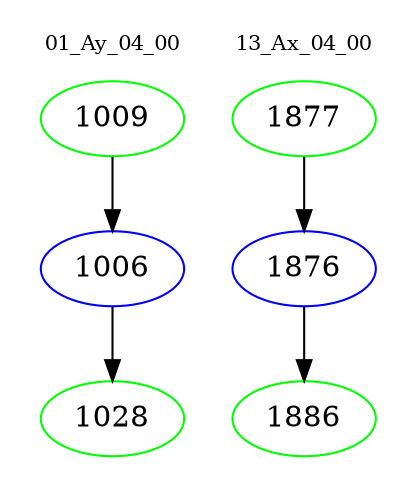 digraph{
subgraph cluster_0 {
color = white
label = "01_Ay_04_00";
fontsize=10;
T0_1009 [label="1009", color="green"]
T0_1009 -> T0_1006 [color="black"]
T0_1006 [label="1006", color="blue"]
T0_1006 -> T0_1028 [color="black"]
T0_1028 [label="1028", color="green"]
}
subgraph cluster_1 {
color = white
label = "13_Ax_04_00";
fontsize=10;
T1_1877 [label="1877", color="green"]
T1_1877 -> T1_1876 [color="black"]
T1_1876 [label="1876", color="blue"]
T1_1876 -> T1_1886 [color="black"]
T1_1886 [label="1886", color="green"]
}
}
